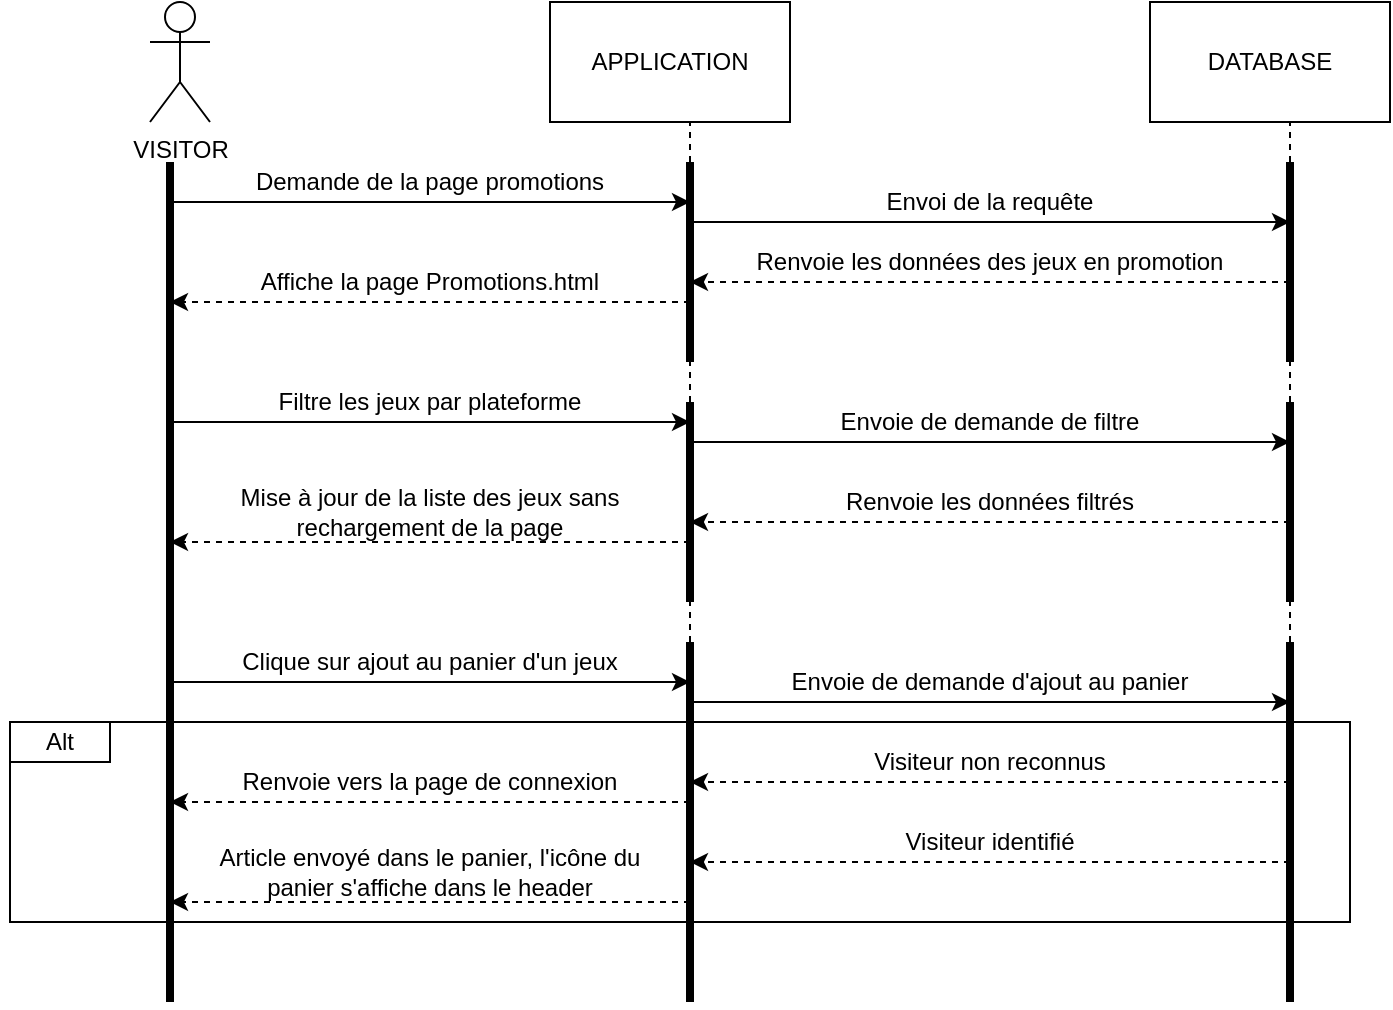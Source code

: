 <mxfile version="24.7.6">
  <diagram name="Page-1" id="Rz71mcZsrbDxRoqKratl">
    <mxGraphModel dx="1434" dy="772" grid="1" gridSize="10" guides="1" tooltips="1" connect="1" arrows="1" fold="1" page="1" pageScale="1" pageWidth="827" pageHeight="1169" math="0" shadow="0">
      <root>
        <mxCell id="0" />
        <mxCell id="1" parent="0" />
        <mxCell id="D_9TTD0wx2iHfpr1xMET-1" value="VISITOR" style="shape=umlActor;verticalLabelPosition=bottom;verticalAlign=top;html=1;outlineConnect=0;" parent="1" vertex="1">
          <mxGeometry x="130" y="40" width="30" height="60" as="geometry" />
        </mxCell>
        <mxCell id="D_9TTD0wx2iHfpr1xMET-2" value="APPLICATION" style="rounded=0;whiteSpace=wrap;html=1;" parent="1" vertex="1">
          <mxGeometry x="330" y="40" width="120" height="60" as="geometry" />
        </mxCell>
        <mxCell id="D_9TTD0wx2iHfpr1xMET-3" value="DATABASE" style="rounded=0;whiteSpace=wrap;html=1;" parent="1" vertex="1">
          <mxGeometry x="630" y="40" width="120" height="60" as="geometry" />
        </mxCell>
        <mxCell id="D_9TTD0wx2iHfpr1xMET-4" value="" style="endArrow=none;html=1;rounded=0;endSize=6;strokeWidth=4;" parent="1" edge="1">
          <mxGeometry width="50" height="50" relative="1" as="geometry">
            <mxPoint x="140" y="540" as="sourcePoint" />
            <mxPoint x="140" y="120" as="targetPoint" />
          </mxGeometry>
        </mxCell>
        <mxCell id="D_9TTD0wx2iHfpr1xMET-6" value="" style="endArrow=none;html=1;rounded=0;endSize=6;strokeWidth=4;" parent="1" edge="1">
          <mxGeometry width="50" height="50" relative="1" as="geometry">
            <mxPoint x="400" y="220" as="sourcePoint" />
            <mxPoint x="400" y="120" as="targetPoint" />
          </mxGeometry>
        </mxCell>
        <mxCell id="D_9TTD0wx2iHfpr1xMET-7" value="" style="endArrow=none;html=1;rounded=0;endSize=6;strokeWidth=4;" parent="1" edge="1">
          <mxGeometry width="50" height="50" relative="1" as="geometry">
            <mxPoint x="700" y="220" as="sourcePoint" />
            <mxPoint x="700" y="120" as="targetPoint" />
          </mxGeometry>
        </mxCell>
        <mxCell id="D_9TTD0wx2iHfpr1xMET-8" value="" style="endArrow=classic;html=1;rounded=0;" parent="1" edge="1">
          <mxGeometry width="50" height="50" relative="1" as="geometry">
            <mxPoint x="140" y="140" as="sourcePoint" />
            <mxPoint x="400" y="140" as="targetPoint" />
          </mxGeometry>
        </mxCell>
        <mxCell id="D_9TTD0wx2iHfpr1xMET-10" value="Demande de la page promotions" style="text;html=1;align=center;verticalAlign=middle;whiteSpace=wrap;rounded=0;" parent="1" vertex="1">
          <mxGeometry x="150" y="120" width="240" height="20" as="geometry" />
        </mxCell>
        <mxCell id="D_9TTD0wx2iHfpr1xMET-11" value="" style="endArrow=classic;html=1;rounded=0;" parent="1" edge="1">
          <mxGeometry width="50" height="50" relative="1" as="geometry">
            <mxPoint x="400" y="150" as="sourcePoint" />
            <mxPoint x="700" y="150" as="targetPoint" />
          </mxGeometry>
        </mxCell>
        <mxCell id="D_9TTD0wx2iHfpr1xMET-12" value="Envoi de la requête" style="text;html=1;align=center;verticalAlign=middle;whiteSpace=wrap;rounded=0;" parent="1" vertex="1">
          <mxGeometry x="430" y="130" width="240" height="20" as="geometry" />
        </mxCell>
        <mxCell id="D_9TTD0wx2iHfpr1xMET-13" value="" style="endArrow=classic;html=1;rounded=0;dashed=1;" parent="1" edge="1">
          <mxGeometry width="50" height="50" relative="1" as="geometry">
            <mxPoint x="700" y="180" as="sourcePoint" />
            <mxPoint x="400" y="180" as="targetPoint" />
          </mxGeometry>
        </mxCell>
        <mxCell id="D_9TTD0wx2iHfpr1xMET-14" value="Renvoie les données des jeux en promotion" style="text;html=1;align=center;verticalAlign=middle;whiteSpace=wrap;rounded=0;" parent="1" vertex="1">
          <mxGeometry x="430" y="160" width="240" height="20" as="geometry" />
        </mxCell>
        <mxCell id="D_9TTD0wx2iHfpr1xMET-15" value="" style="endArrow=classic;html=1;rounded=0;dashed=1;" parent="1" edge="1">
          <mxGeometry width="50" height="50" relative="1" as="geometry">
            <mxPoint x="400" y="190" as="sourcePoint" />
            <mxPoint x="140" y="190" as="targetPoint" />
          </mxGeometry>
        </mxCell>
        <mxCell id="D_9TTD0wx2iHfpr1xMET-16" value="Affiche la page Promotions.html" style="text;html=1;align=center;verticalAlign=middle;whiteSpace=wrap;rounded=0;" parent="1" vertex="1">
          <mxGeometry x="150" y="170" width="240" height="20" as="geometry" />
        </mxCell>
        <mxCell id="D_9TTD0wx2iHfpr1xMET-17" value="" style="endArrow=none;html=1;rounded=0;endSize=6;strokeWidth=4;" parent="1" edge="1">
          <mxGeometry width="50" height="50" relative="1" as="geometry">
            <mxPoint x="400" y="340" as="sourcePoint" />
            <mxPoint x="400" y="240" as="targetPoint" />
          </mxGeometry>
        </mxCell>
        <mxCell id="D_9TTD0wx2iHfpr1xMET-18" value="" style="endArrow=none;html=1;rounded=0;endSize=6;strokeWidth=4;" parent="1" edge="1">
          <mxGeometry width="50" height="50" relative="1" as="geometry">
            <mxPoint x="700" y="340" as="sourcePoint" />
            <mxPoint x="700" y="240" as="targetPoint" />
          </mxGeometry>
        </mxCell>
        <mxCell id="D_9TTD0wx2iHfpr1xMET-20" value="" style="endArrow=classic;html=1;rounded=0;" parent="1" edge="1">
          <mxGeometry width="50" height="50" relative="1" as="geometry">
            <mxPoint x="140" y="250" as="sourcePoint" />
            <mxPoint x="400" y="250" as="targetPoint" />
          </mxGeometry>
        </mxCell>
        <mxCell id="D_9TTD0wx2iHfpr1xMET-21" value="Filtre les jeux par plateforme" style="text;html=1;align=center;verticalAlign=middle;whiteSpace=wrap;rounded=0;" parent="1" vertex="1">
          <mxGeometry x="150" y="230" width="240" height="20" as="geometry" />
        </mxCell>
        <mxCell id="D_9TTD0wx2iHfpr1xMET-22" value="" style="endArrow=classic;html=1;rounded=0;" parent="1" edge="1">
          <mxGeometry width="50" height="50" relative="1" as="geometry">
            <mxPoint x="400" y="260" as="sourcePoint" />
            <mxPoint x="700" y="260" as="targetPoint" />
          </mxGeometry>
        </mxCell>
        <mxCell id="D_9TTD0wx2iHfpr1xMET-23" value="Envoie de demande de filtre" style="text;html=1;align=center;verticalAlign=middle;whiteSpace=wrap;rounded=0;" parent="1" vertex="1">
          <mxGeometry x="430" y="240" width="240" height="20" as="geometry" />
        </mxCell>
        <mxCell id="D_9TTD0wx2iHfpr1xMET-24" value="" style="endArrow=classic;html=1;rounded=0;dashed=1;" parent="1" edge="1">
          <mxGeometry width="50" height="50" relative="1" as="geometry">
            <mxPoint x="700" y="300" as="sourcePoint" />
            <mxPoint x="400" y="300" as="targetPoint" />
          </mxGeometry>
        </mxCell>
        <mxCell id="D_9TTD0wx2iHfpr1xMET-25" value="Renvoie les données filtrés" style="text;html=1;align=center;verticalAlign=middle;whiteSpace=wrap;rounded=0;" parent="1" vertex="1">
          <mxGeometry x="430" y="280" width="240" height="20" as="geometry" />
        </mxCell>
        <mxCell id="D_9TTD0wx2iHfpr1xMET-27" value="" style="endArrow=classic;html=1;rounded=0;dashed=1;" parent="1" edge="1">
          <mxGeometry width="50" height="50" relative="1" as="geometry">
            <mxPoint x="400" y="310" as="sourcePoint" />
            <mxPoint x="140" y="310" as="targetPoint" />
          </mxGeometry>
        </mxCell>
        <mxCell id="D_9TTD0wx2iHfpr1xMET-28" value="Mise à jour de la liste des jeux sans rechargement de la page" style="text;html=1;align=center;verticalAlign=middle;whiteSpace=wrap;rounded=0;" parent="1" vertex="1">
          <mxGeometry x="150" y="280" width="240" height="30" as="geometry" />
        </mxCell>
        <mxCell id="D_9TTD0wx2iHfpr1xMET-29" value="" style="endArrow=none;html=1;rounded=0;endSize=6;strokeWidth=4;" parent="1" edge="1">
          <mxGeometry width="50" height="50" relative="1" as="geometry">
            <mxPoint x="400" y="540" as="sourcePoint" />
            <mxPoint x="400" y="360" as="targetPoint" />
          </mxGeometry>
        </mxCell>
        <mxCell id="D_9TTD0wx2iHfpr1xMET-30" value="" style="endArrow=none;html=1;rounded=0;endSize=6;strokeWidth=4;" parent="1" edge="1">
          <mxGeometry width="50" height="50" relative="1" as="geometry">
            <mxPoint x="700" y="540" as="sourcePoint" />
            <mxPoint x="700" y="360" as="targetPoint" />
          </mxGeometry>
        </mxCell>
        <mxCell id="D_9TTD0wx2iHfpr1xMET-31" value="" style="endArrow=none;dashed=1;html=1;rounded=0;" parent="1" edge="1">
          <mxGeometry width="50" height="50" relative="1" as="geometry">
            <mxPoint x="400" y="240" as="sourcePoint" />
            <mxPoint x="400" y="220" as="targetPoint" />
          </mxGeometry>
        </mxCell>
        <mxCell id="D_9TTD0wx2iHfpr1xMET-32" value="" style="endArrow=none;dashed=1;html=1;rounded=0;" parent="1" edge="1">
          <mxGeometry width="50" height="50" relative="1" as="geometry">
            <mxPoint x="700" y="240" as="sourcePoint" />
            <mxPoint x="700" y="220" as="targetPoint" />
          </mxGeometry>
        </mxCell>
        <mxCell id="D_9TTD0wx2iHfpr1xMET-33" value="" style="endArrow=none;dashed=1;html=1;rounded=0;" parent="1" edge="1">
          <mxGeometry width="50" height="50" relative="1" as="geometry">
            <mxPoint x="400" y="360" as="sourcePoint" />
            <mxPoint x="400" y="340" as="targetPoint" />
          </mxGeometry>
        </mxCell>
        <mxCell id="D_9TTD0wx2iHfpr1xMET-34" value="" style="endArrow=none;dashed=1;html=1;rounded=0;" parent="1" edge="1">
          <mxGeometry width="50" height="50" relative="1" as="geometry">
            <mxPoint x="700" y="360" as="sourcePoint" />
            <mxPoint x="700" y="340" as="targetPoint" />
          </mxGeometry>
        </mxCell>
        <mxCell id="D_9TTD0wx2iHfpr1xMET-35" value="" style="endArrow=none;dashed=1;html=1;rounded=0;" parent="1" edge="1">
          <mxGeometry width="50" height="50" relative="1" as="geometry">
            <mxPoint x="700" y="120" as="sourcePoint" />
            <mxPoint x="700" y="100" as="targetPoint" />
          </mxGeometry>
        </mxCell>
        <mxCell id="D_9TTD0wx2iHfpr1xMET-36" value="" style="endArrow=none;dashed=1;html=1;rounded=0;" parent="1" edge="1">
          <mxGeometry width="50" height="50" relative="1" as="geometry">
            <mxPoint x="400" y="120" as="sourcePoint" />
            <mxPoint x="400" y="100" as="targetPoint" />
          </mxGeometry>
        </mxCell>
        <mxCell id="D_9TTD0wx2iHfpr1xMET-37" value="" style="endArrow=classic;html=1;rounded=0;" parent="1" edge="1">
          <mxGeometry width="50" height="50" relative="1" as="geometry">
            <mxPoint x="140" y="380" as="sourcePoint" />
            <mxPoint x="400" y="380" as="targetPoint" />
          </mxGeometry>
        </mxCell>
        <mxCell id="D_9TTD0wx2iHfpr1xMET-38" value="Clique sur ajout au panier d&#39;un jeux" style="text;html=1;align=center;verticalAlign=middle;whiteSpace=wrap;rounded=0;" parent="1" vertex="1">
          <mxGeometry x="150" y="360" width="240" height="20" as="geometry" />
        </mxCell>
        <mxCell id="D_9TTD0wx2iHfpr1xMET-40" value="" style="endArrow=classic;html=1;rounded=0;" parent="1" edge="1">
          <mxGeometry width="50" height="50" relative="1" as="geometry">
            <mxPoint x="400" y="390" as="sourcePoint" />
            <mxPoint x="700" y="390" as="targetPoint" />
          </mxGeometry>
        </mxCell>
        <mxCell id="D_9TTD0wx2iHfpr1xMET-41" value="Envoie de demande d&#39;ajout au panier" style="text;html=1;align=center;verticalAlign=middle;whiteSpace=wrap;rounded=0;" parent="1" vertex="1">
          <mxGeometry x="430" y="370" width="240" height="20" as="geometry" />
        </mxCell>
        <mxCell id="D_9TTD0wx2iHfpr1xMET-42" value="" style="rounded=0;whiteSpace=wrap;html=1;fillColor=none;" parent="1" vertex="1">
          <mxGeometry x="60" y="400" width="670" height="100" as="geometry" />
        </mxCell>
        <mxCell id="D_9TTD0wx2iHfpr1xMET-43" value="" style="rounded=0;whiteSpace=wrap;html=1;" parent="1" vertex="1">
          <mxGeometry x="60" y="400" width="50" height="20" as="geometry" />
        </mxCell>
        <mxCell id="D_9TTD0wx2iHfpr1xMET-44" value="Alt" style="text;html=1;align=center;verticalAlign=middle;whiteSpace=wrap;rounded=0;" parent="1" vertex="1">
          <mxGeometry x="55" y="395" width="60" height="30" as="geometry" />
        </mxCell>
        <mxCell id="D_9TTD0wx2iHfpr1xMET-46" value="" style="endArrow=classic;html=1;rounded=0;dashed=1;" parent="1" edge="1">
          <mxGeometry width="50" height="50" relative="1" as="geometry">
            <mxPoint x="700" y="430" as="sourcePoint" />
            <mxPoint x="400" y="430" as="targetPoint" />
          </mxGeometry>
        </mxCell>
        <mxCell id="D_9TTD0wx2iHfpr1xMET-47" value="Visiteur non reconnus" style="text;html=1;align=center;verticalAlign=middle;whiteSpace=wrap;rounded=0;" parent="1" vertex="1">
          <mxGeometry x="430" y="410" width="240" height="20" as="geometry" />
        </mxCell>
        <mxCell id="D_9TTD0wx2iHfpr1xMET-48" value="" style="endArrow=classic;html=1;rounded=0;dashed=1;" parent="1" edge="1">
          <mxGeometry width="50" height="50" relative="1" as="geometry">
            <mxPoint x="400" y="440" as="sourcePoint" />
            <mxPoint x="140" y="440" as="targetPoint" />
          </mxGeometry>
        </mxCell>
        <mxCell id="D_9TTD0wx2iHfpr1xMET-49" value="Renvoie vers la page de connexion" style="text;html=1;align=center;verticalAlign=middle;whiteSpace=wrap;rounded=0;" parent="1" vertex="1">
          <mxGeometry x="150" y="420" width="240" height="20" as="geometry" />
        </mxCell>
        <mxCell id="D_9TTD0wx2iHfpr1xMET-50" value="" style="endArrow=classic;html=1;rounded=0;dashed=1;" parent="1" edge="1">
          <mxGeometry width="50" height="50" relative="1" as="geometry">
            <mxPoint x="700" y="470" as="sourcePoint" />
            <mxPoint x="400" y="470" as="targetPoint" />
          </mxGeometry>
        </mxCell>
        <mxCell id="D_9TTD0wx2iHfpr1xMET-51" value="Visiteur identifié" style="text;html=1;align=center;verticalAlign=middle;whiteSpace=wrap;rounded=0;" parent="1" vertex="1">
          <mxGeometry x="430" y="450" width="240" height="20" as="geometry" />
        </mxCell>
        <mxCell id="D_9TTD0wx2iHfpr1xMET-52" value="" style="endArrow=classic;html=1;rounded=0;dashed=1;" parent="1" edge="1">
          <mxGeometry width="50" height="50" relative="1" as="geometry">
            <mxPoint x="400" y="490" as="sourcePoint" />
            <mxPoint x="140" y="490" as="targetPoint" />
          </mxGeometry>
        </mxCell>
        <mxCell id="D_9TTD0wx2iHfpr1xMET-53" value="Article envoyé dans le panier, l&#39;icône du panier s&#39;affiche dans le header" style="text;html=1;align=center;verticalAlign=middle;whiteSpace=wrap;rounded=0;" parent="1" vertex="1">
          <mxGeometry x="150" y="460" width="240" height="30" as="geometry" />
        </mxCell>
      </root>
    </mxGraphModel>
  </diagram>
</mxfile>
